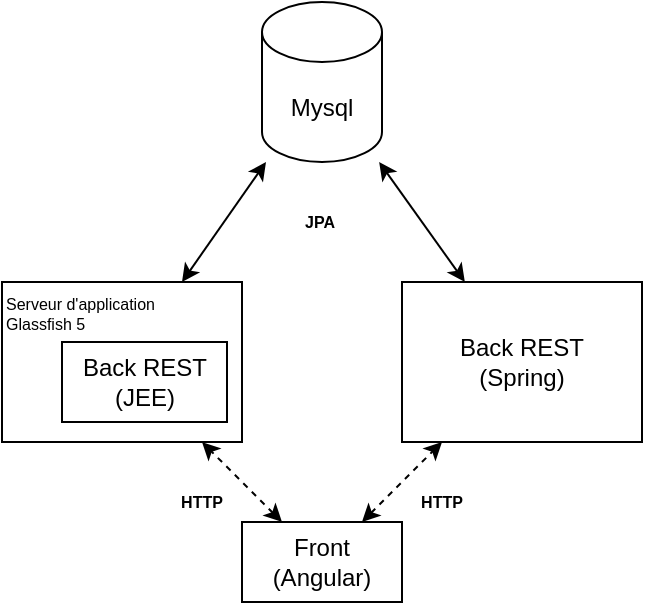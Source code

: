 <mxfile version="13.7.9" type="device"><diagram id="MZF2kBhDgcHdd-lpvesu" name="Page-1"><mxGraphModel dx="631" dy="384" grid="1" gridSize="10" guides="1" tooltips="1" connect="1" arrows="1" fold="1" page="1" pageScale="1" pageWidth="827" pageHeight="1169" math="0" shadow="0"><root><mxCell id="0"/><mxCell id="1" parent="0"/><mxCell id="OJZ0wcXXTIQFD7C66bId-1" value="Front&lt;br&gt;(Angular)" style="rounded=0;whiteSpace=wrap;html=1;" parent="1" vertex="1"><mxGeometry x="360" y="480" width="80" height="40" as="geometry"/></mxCell><mxCell id="OJZ0wcXXTIQFD7C66bId-3" value="Back REST&lt;br&gt;(Spring)" style="rounded=0;whiteSpace=wrap;html=1;" parent="1" vertex="1"><mxGeometry x="440" y="360" width="120" height="80" as="geometry"/></mxCell><mxCell id="OJZ0wcXXTIQFD7C66bId-5" value="" style="endArrow=classic;html=1;startArrow=classic;startFill=1;dashed=1;" parent="1" source="OJZ0wcXXTIQFD7C66bId-1" target="OJZ0wcXXTIQFD7C66bId-3" edge="1"><mxGeometry width="50" height="50" relative="1" as="geometry"><mxPoint x="396.667" y="450.0" as="sourcePoint"/><mxPoint x="343.333" y="370.0" as="targetPoint"/></mxGeometry></mxCell><mxCell id="OJZ0wcXXTIQFD7C66bId-6" value="Mysql" style="shape=cylinder3;whiteSpace=wrap;html=1;boundedLbl=1;backgroundOutline=1;size=15;" parent="1" vertex="1"><mxGeometry x="370" y="220" width="60" height="80" as="geometry"/></mxCell><mxCell id="OJZ0wcXXTIQFD7C66bId-4" value="" style="endArrow=classic;html=1;startArrow=classic;startFill=1;dashed=1;" parent="1" source="OJZ0wcXXTIQFD7C66bId-1" target="OJZ0wcXXTIQFD7C66bId-9" edge="1"><mxGeometry width="50" height="50" relative="1" as="geometry"><mxPoint x="150" y="480" as="sourcePoint"/><mxPoint x="200" y="430" as="targetPoint"/></mxGeometry></mxCell><mxCell id="OJZ0wcXXTIQFD7C66bId-11" value="" style="group" parent="1" vertex="1" connectable="0"><mxGeometry x="240" y="360" width="120" height="80" as="geometry"/></mxCell><mxCell id="OJZ0wcXXTIQFD7C66bId-9" value="Serveur d'application&lt;br style=&quot;font-size: 8px;&quot;&gt;Glassfish 5" style="rounded=0;whiteSpace=wrap;html=1;fontSize=8;align=left;verticalAlign=top;" parent="OJZ0wcXXTIQFD7C66bId-11" vertex="1"><mxGeometry width="120" height="80" as="geometry"/></mxCell><mxCell id="OJZ0wcXXTIQFD7C66bId-2" value="Back REST&lt;br&gt;(JEE)" style="rounded=0;whiteSpace=wrap;html=1;" parent="OJZ0wcXXTIQFD7C66bId-11" vertex="1"><mxGeometry x="30" y="30" width="82.5" height="40" as="geometry"/></mxCell><mxCell id="OJZ0wcXXTIQFD7C66bId-15" value="JPA" style="text;html=1;strokeColor=none;fillColor=none;align=center;verticalAlign=middle;whiteSpace=wrap;rounded=0;fontSize=8;fontStyle=1" parent="1" vertex="1"><mxGeometry x="384" y="320" width="30" height="20" as="geometry"/></mxCell><mxCell id="OJZ0wcXXTIQFD7C66bId-17" value="HTTP" style="text;html=1;strokeColor=none;fillColor=none;align=center;verticalAlign=middle;whiteSpace=wrap;rounded=0;fontSize=8;fontStyle=1" parent="1" vertex="1"><mxGeometry x="320" y="460" width="40" height="20" as="geometry"/></mxCell><mxCell id="OJZ0wcXXTIQFD7C66bId-18" value="HTTP" style="text;html=1;strokeColor=none;fillColor=none;align=center;verticalAlign=middle;whiteSpace=wrap;rounded=0;fontSize=8;fontStyle=1" parent="1" vertex="1"><mxGeometry x="440" y="460" width="40" height="20" as="geometry"/></mxCell><mxCell id="OJZ0wcXXTIQFD7C66bId-24" value="" style="endArrow=classic;html=1;startArrow=classic;startFill=1;" parent="1" source="OJZ0wcXXTIQFD7C66bId-6" target="OJZ0wcXXTIQFD7C66bId-3" edge="1"><mxGeometry width="50" height="50" relative="1" as="geometry"><mxPoint x="420" y="320" as="sourcePoint"/><mxPoint x="410" y="250" as="targetPoint"/></mxGeometry></mxCell><mxCell id="OJZ0wcXXTIQFD7C66bId-25" value="" style="endArrow=classic;html=1;startArrow=classic;startFill=1;entryX=0.75;entryY=0;entryDx=0;entryDy=0;" parent="1" source="OJZ0wcXXTIQFD7C66bId-6" target="OJZ0wcXXTIQFD7C66bId-9" edge="1"><mxGeometry width="50" height="50" relative="1" as="geometry"><mxPoint x="376.667" y="320" as="sourcePoint"/><mxPoint x="470" y="370" as="targetPoint"/></mxGeometry></mxCell></root></mxGraphModel></diagram></mxfile>